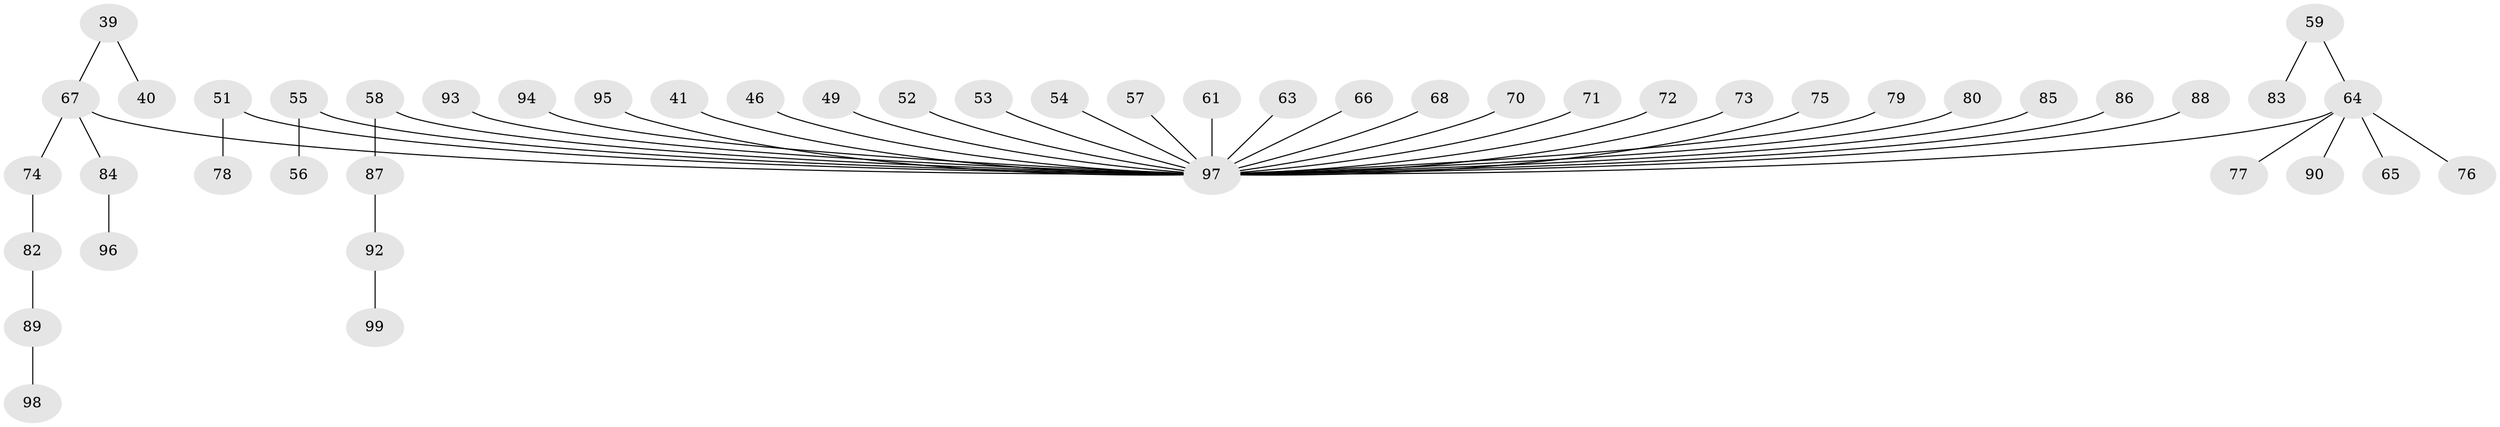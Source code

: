// original degree distribution, {4: 0.04040404040404041, 7: 0.020202020202020204, 5: 0.04040404040404041, 2: 0.29292929292929293, 3: 0.09090909090909091, 6: 0.020202020202020204, 1: 0.494949494949495}
// Generated by graph-tools (version 1.1) at 2025/52/03/09/25 04:52:54]
// undirected, 49 vertices, 48 edges
graph export_dot {
graph [start="1"]
  node [color=gray90,style=filled];
  39;
  40;
  41 [super="+5"];
  46;
  49;
  51 [super="+28"];
  52;
  53 [super="+4"];
  54;
  55;
  56;
  57;
  58;
  59;
  61;
  63;
  64 [super="+48+27"];
  65;
  66;
  67 [super="+29"];
  68;
  70;
  71;
  72;
  73;
  74;
  75;
  76;
  77;
  78;
  79;
  80;
  82;
  83;
  84;
  85;
  86;
  87;
  88;
  89;
  90;
  92;
  93;
  94;
  95;
  96;
  97 [super="+37+91+34+62+38+43+50+47"];
  98;
  99;
  39 -- 40;
  39 -- 67;
  41 -- 97;
  46 -- 97;
  49 -- 97;
  51 -- 78;
  51 -- 97;
  52 -- 97;
  53 -- 97;
  54 -- 97;
  55 -- 56;
  55 -- 97;
  57 -- 97;
  58 -- 87;
  58 -- 97;
  59 -- 83;
  59 -- 64;
  61 -- 97;
  63 -- 97;
  64 -- 65;
  64 -- 76;
  64 -- 77;
  64 -- 90;
  64 -- 97;
  66 -- 97;
  67 -- 84;
  67 -- 74;
  67 -- 97;
  68 -- 97;
  70 -- 97;
  71 -- 97;
  72 -- 97;
  73 -- 97;
  74 -- 82;
  75 -- 97;
  79 -- 97;
  80 -- 97;
  82 -- 89;
  84 -- 96;
  85 -- 97;
  86 -- 97;
  87 -- 92;
  88 -- 97;
  89 -- 98;
  92 -- 99;
  93 -- 97;
  94 -- 97;
  95 -- 97;
}
